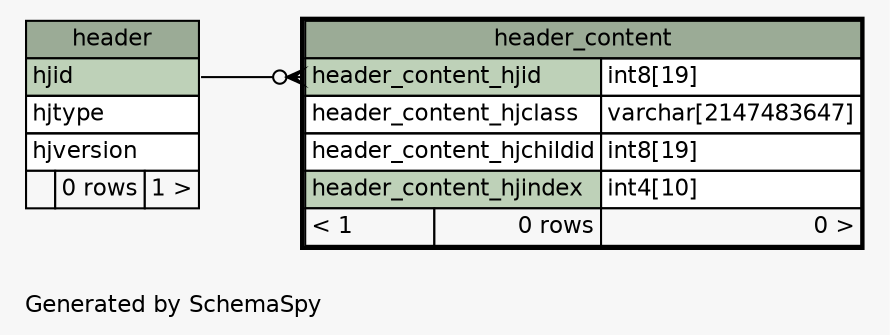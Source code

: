 // dot 2.38.0 on Windows 8.1 6.3
// SchemaSpy rev 590
digraph "oneDegreeRelationshipsDiagram" {
  graph [
    rankdir="RL"
    bgcolor="#f7f7f7"
    label="\nGenerated by SchemaSpy"
    labeljust="l"
    nodesep="0.18"
    ranksep="0.46"
    fontname="Helvetica"
    fontsize="11"
  ];
  node [
    fontname="Helvetica"
    fontsize="11"
    shape="plaintext"
  ];
  edge [
    arrowsize="0.8"
  ];
  "header_content":"header_content_hjid":w -> "header":"hjid":e [arrowhead=none dir=back arrowtail=crowodot];
  "header" [
    label=<
    <TABLE BORDER="0" CELLBORDER="1" CELLSPACING="0" BGCOLOR="#ffffff">
      <TR><TD COLSPAN="3" BGCOLOR="#9bab96" ALIGN="CENTER">header</TD></TR>
      <TR><TD PORT="hjid" COLSPAN="3" BGCOLOR="#bed1b8" ALIGN="LEFT">hjid</TD></TR>
      <TR><TD PORT="hjtype" COLSPAN="3" ALIGN="LEFT">hjtype</TD></TR>
      <TR><TD PORT="hjversion" COLSPAN="3" ALIGN="LEFT">hjversion</TD></TR>
      <TR><TD ALIGN="LEFT" BGCOLOR="#f7f7f7">  </TD><TD ALIGN="RIGHT" BGCOLOR="#f7f7f7">0 rows</TD><TD ALIGN="RIGHT" BGCOLOR="#f7f7f7">1 &gt;</TD></TR>
    </TABLE>>
    URL="header.html"
    tooltip="header"
  ];
  "header_content" [
    label=<
    <TABLE BORDER="2" CELLBORDER="1" CELLSPACING="0" BGCOLOR="#ffffff">
      <TR><TD COLSPAN="3" BGCOLOR="#9bab96" ALIGN="CENTER">header_content</TD></TR>
      <TR><TD PORT="header_content_hjid" COLSPAN="2" BGCOLOR="#bed1b8" ALIGN="LEFT">header_content_hjid</TD><TD PORT="header_content_hjid.type" ALIGN="LEFT">int8[19]</TD></TR>
      <TR><TD PORT="header_content_hjclass" COLSPAN="2" ALIGN="LEFT">header_content_hjclass</TD><TD PORT="header_content_hjclass.type" ALIGN="LEFT">varchar[2147483647]</TD></TR>
      <TR><TD PORT="header_content_hjchildid" COLSPAN="2" ALIGN="LEFT">header_content_hjchildid</TD><TD PORT="header_content_hjchildid.type" ALIGN="LEFT">int8[19]</TD></TR>
      <TR><TD PORT="header_content_hjindex" COLSPAN="2" BGCOLOR="#bed1b8" ALIGN="LEFT">header_content_hjindex</TD><TD PORT="header_content_hjindex.type" ALIGN="LEFT">int4[10]</TD></TR>
      <TR><TD ALIGN="LEFT" BGCOLOR="#f7f7f7">&lt; 1</TD><TD ALIGN="RIGHT" BGCOLOR="#f7f7f7">0 rows</TD><TD ALIGN="RIGHT" BGCOLOR="#f7f7f7">0 &gt;</TD></TR>
    </TABLE>>
    URL="header_content.html"
    tooltip="header_content"
  ];
}
